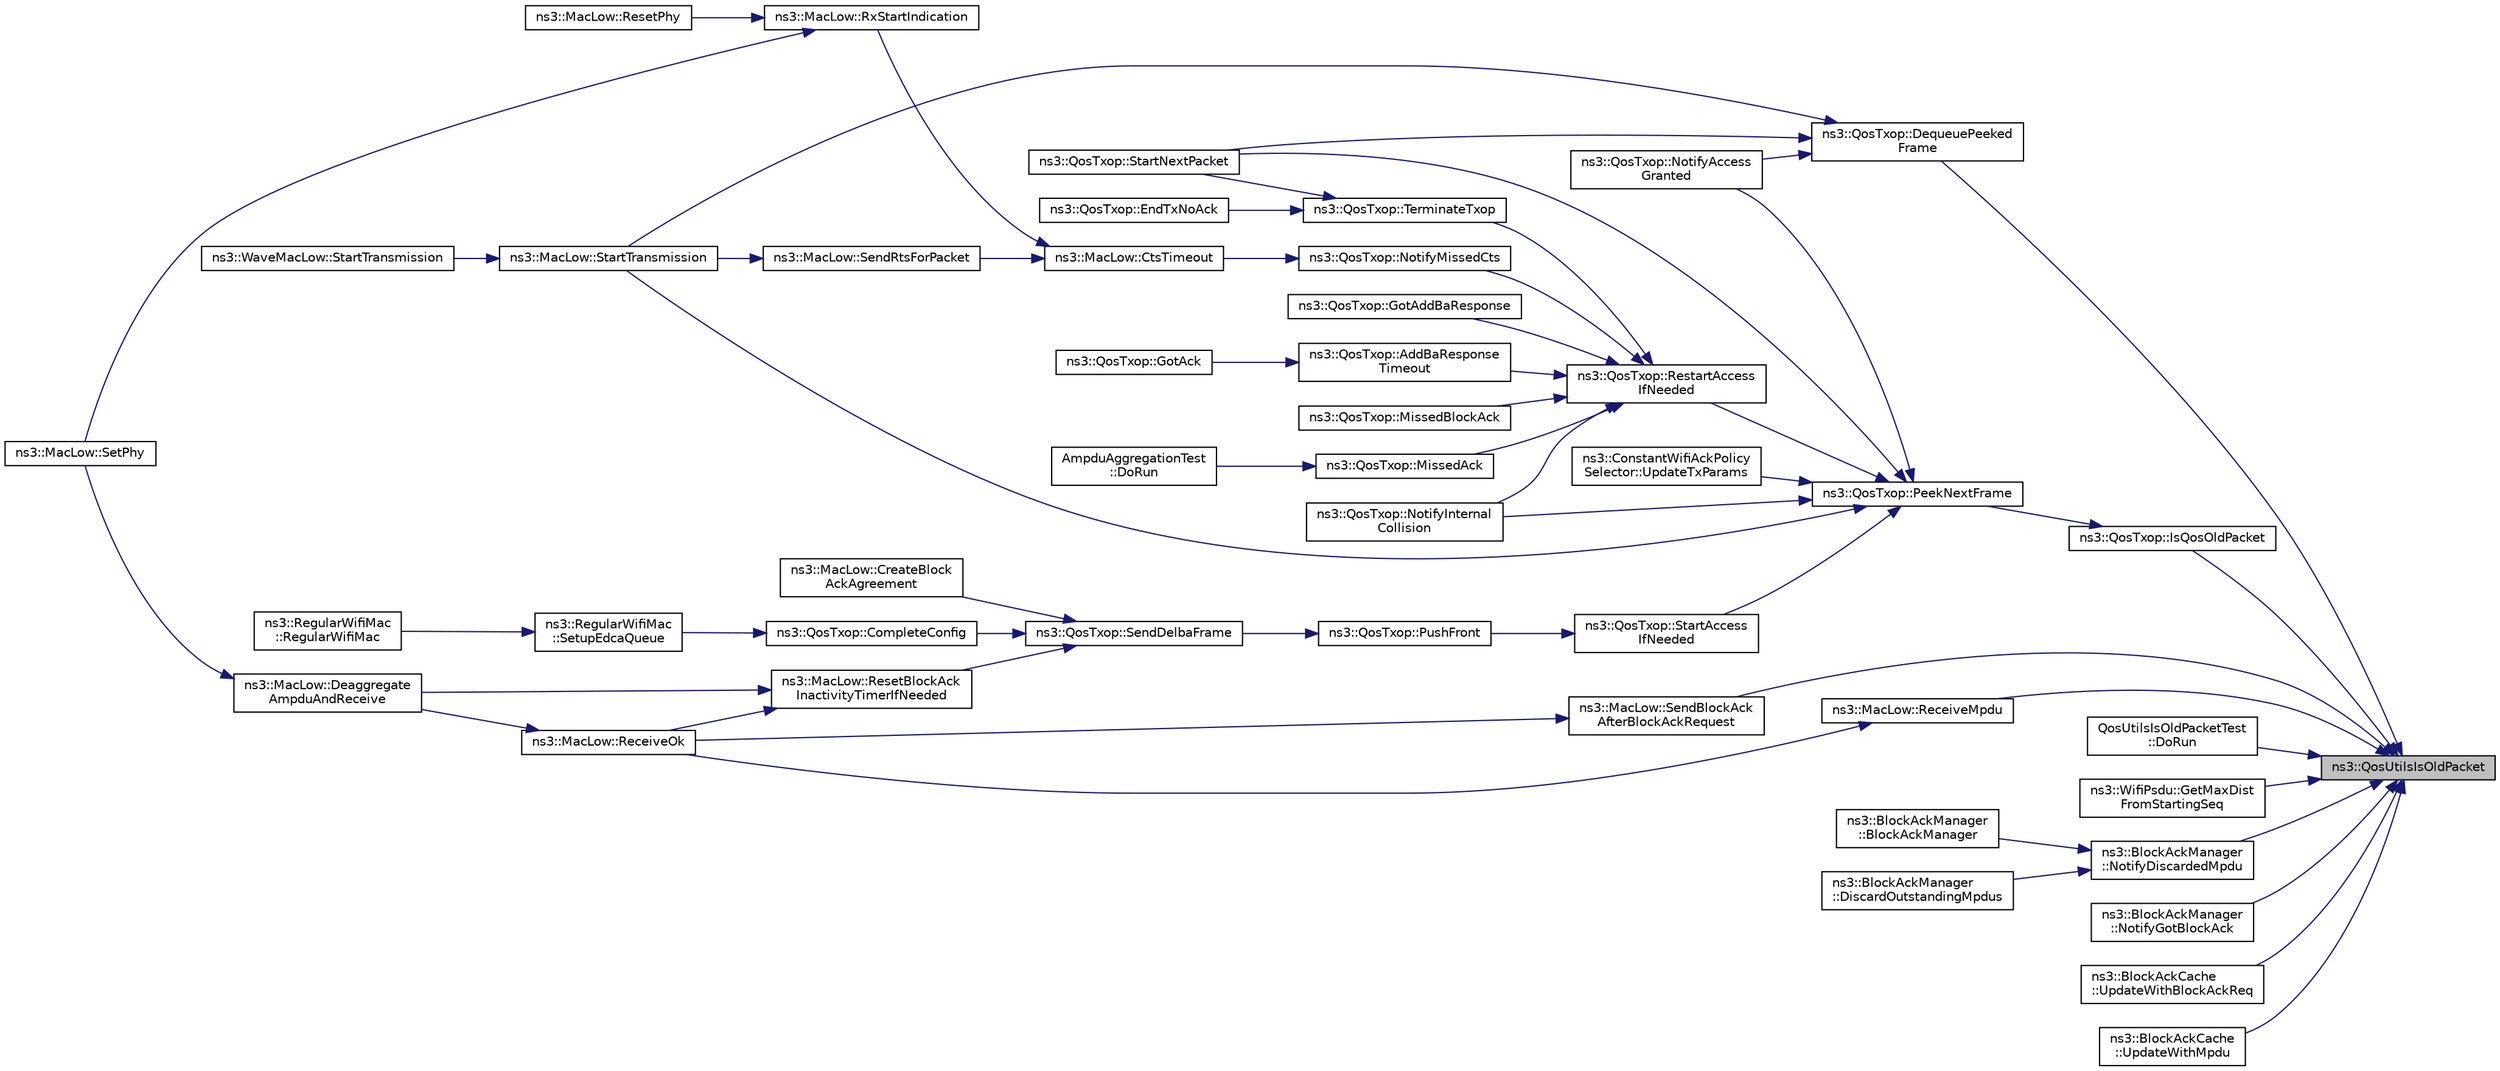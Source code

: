 digraph "ns3::QosUtilsIsOldPacket"
{
 // LATEX_PDF_SIZE
  edge [fontname="Helvetica",fontsize="10",labelfontname="Helvetica",labelfontsize="10"];
  node [fontname="Helvetica",fontsize="10",shape=record];
  rankdir="RL";
  Node1 [label="ns3::QosUtilsIsOldPacket",height=0.2,width=0.4,color="black", fillcolor="grey75", style="filled", fontcolor="black",tooltip="This function checks if packet with sequence number seqNumber is an \"old\" packet."];
  Node1 -> Node2 [dir="back",color="midnightblue",fontsize="10",style="solid",fontname="Helvetica"];
  Node2 [label="ns3::QosTxop::DequeuePeeked\lFrame",height=0.2,width=0.4,color="black", fillcolor="white", style="filled",URL="$classns3_1_1_qos_txop.html#aca4454e7f7b309895c944e4e82069eda",tooltip="Dequeue the frame that has been previously peeked by calling PeekNextFrame."];
  Node2 -> Node3 [dir="back",color="midnightblue",fontsize="10",style="solid",fontname="Helvetica"];
  Node3 [label="ns3::QosTxop::NotifyAccess\lGranted",height=0.2,width=0.4,color="black", fillcolor="white", style="filled",URL="$classns3_1_1_qos_txop.html#a0d5a35b715d1c8415d5d95a5f0b2814c",tooltip="Notify the Txop that access has been granted."];
  Node2 -> Node4 [dir="back",color="midnightblue",fontsize="10",style="solid",fontname="Helvetica"];
  Node4 [label="ns3::QosTxop::StartNextPacket",height=0.2,width=0.4,color="black", fillcolor="white", style="filled",URL="$classns3_1_1_qos_txop.html#ab1e6895b44d7a58e5a563db3ba39fa58",tooltip="Start transmission for the next packet if allowed by the TxopLimit."];
  Node2 -> Node5 [dir="back",color="midnightblue",fontsize="10",style="solid",fontname="Helvetica"];
  Node5 [label="ns3::MacLow::StartTransmission",height=0.2,width=0.4,color="black", fillcolor="white", style="filled",URL="$classns3_1_1_mac_low.html#aa477261c5209c13c66af9e2ae78b07e5",tooltip=" "];
  Node5 -> Node6 [dir="back",color="midnightblue",fontsize="10",style="solid",fontname="Helvetica"];
  Node6 [label="ns3::WaveMacLow::StartTransmission",height=0.2,width=0.4,color="black", fillcolor="white", style="filled",URL="$classns3_1_1_wave_mac_low.html#abf4a90e9984a73b24197706fb79118b1",tooltip=" "];
  Node1 -> Node7 [dir="back",color="midnightblue",fontsize="10",style="solid",fontname="Helvetica"];
  Node7 [label="QosUtilsIsOldPacketTest\l::DoRun",height=0.2,width=0.4,color="black", fillcolor="white", style="filled",URL="$class_qos_utils_is_old_packet_test.html#a2ec05f8492069248e887b19818581d1f",tooltip="Implementation to actually run this TestCase."];
  Node1 -> Node8 [dir="back",color="midnightblue",fontsize="10",style="solid",fontname="Helvetica"];
  Node8 [label="ns3::WifiPsdu::GetMaxDist\lFromStartingSeq",height=0.2,width=0.4,color="black", fillcolor="white", style="filled",URL="$classns3_1_1_wifi_psdu.html#ae06c403ce3ce6c51c3e8c495af813910",tooltip="Get the maximum distance between the sequence number of any QoS Data frame included in this PSDU that..."];
  Node1 -> Node9 [dir="back",color="midnightblue",fontsize="10",style="solid",fontname="Helvetica"];
  Node9 [label="ns3::QosTxop::IsQosOldPacket",height=0.2,width=0.4,color="black", fillcolor="white", style="filled",URL="$classns3_1_1_qos_txop.html#a6362a6341190652ed130498dcfa6b20c",tooltip="Check if the given MPDU is to be considered old according to the current starting sequence number of ..."];
  Node9 -> Node10 [dir="back",color="midnightblue",fontsize="10",style="solid",fontname="Helvetica"];
  Node10 [label="ns3::QosTxop::PeekNextFrame",height=0.2,width=0.4,color="black", fillcolor="white", style="filled",URL="$classns3_1_1_qos_txop.html#ab3593f49a4393ec17d161f67343d7377",tooltip="Peek the next frame to transmit to the given receiver and of the given TID from the block ack manager..."];
  Node10 -> Node3 [dir="back",color="midnightblue",fontsize="10",style="solid",fontname="Helvetica"];
  Node10 -> Node11 [dir="back",color="midnightblue",fontsize="10",style="solid",fontname="Helvetica"];
  Node11 [label="ns3::QosTxop::NotifyInternal\lCollision",height=0.2,width=0.4,color="black", fillcolor="white", style="filled",URL="$classns3_1_1_qos_txop.html#a89bd16f2271d51bb1ddafb339b07f54a",tooltip="Notify the Txop that internal collision has occurred."];
  Node10 -> Node12 [dir="back",color="midnightblue",fontsize="10",style="solid",fontname="Helvetica"];
  Node12 [label="ns3::QosTxop::RestartAccess\lIfNeeded",height=0.2,width=0.4,color="black", fillcolor="white", style="filled",URL="$classns3_1_1_qos_txop.html#a3d5d94d486873862978c1fde6e295422",tooltip="Restart access request if needed."];
  Node12 -> Node13 [dir="back",color="midnightblue",fontsize="10",style="solid",fontname="Helvetica"];
  Node13 [label="ns3::QosTxop::AddBaResponse\lTimeout",height=0.2,width=0.4,color="black", fillcolor="white", style="filled",URL="$classns3_1_1_qos_txop.html#a30f5c2af1b50e6ee48771de46cd8033f",tooltip="Callback when ADDBA response is not received after timeout."];
  Node13 -> Node14 [dir="back",color="midnightblue",fontsize="10",style="solid",fontname="Helvetica"];
  Node14 [label="ns3::QosTxop::GotAck",height=0.2,width=0.4,color="black", fillcolor="white", style="filled",URL="$classns3_1_1_qos_txop.html#ac8fc9fff319b72efa72d3c984c8ed37f",tooltip="Event handler when an Ack is received."];
  Node12 -> Node15 [dir="back",color="midnightblue",fontsize="10",style="solid",fontname="Helvetica"];
  Node15 [label="ns3::QosTxop::GotAddBaResponse",height=0.2,width=0.4,color="black", fillcolor="white", style="filled",URL="$classns3_1_1_qos_txop.html#ac9eb0a34c5182eecd976e4b0b6b69c2f",tooltip="Event handler when an ADDBA response is received."];
  Node12 -> Node16 [dir="back",color="midnightblue",fontsize="10",style="solid",fontname="Helvetica"];
  Node16 [label="ns3::QosTxop::MissedAck",height=0.2,width=0.4,color="black", fillcolor="white", style="filled",URL="$classns3_1_1_qos_txop.html#aefd7967703c6f16501599e943f94298b",tooltip="Event handler when an Ack is missed."];
  Node16 -> Node17 [dir="back",color="midnightblue",fontsize="10",style="solid",fontname="Helvetica"];
  Node17 [label="AmpduAggregationTest\l::DoRun",height=0.2,width=0.4,color="black", fillcolor="white", style="filled",URL="$class_ampdu_aggregation_test.html#a7414dc8d4dd982ab4c1eaadb5b2c693d",tooltip="Implementation to actually run this TestCase."];
  Node12 -> Node18 [dir="back",color="midnightblue",fontsize="10",style="solid",fontname="Helvetica"];
  Node18 [label="ns3::QosTxop::MissedBlockAck",height=0.2,width=0.4,color="black", fillcolor="white", style="filled",URL="$classns3_1_1_qos_txop.html#a53f04ba906e1b7c99f35eafbb11d4479",tooltip="Event handler when a BlockAck timeout has occurred."];
  Node12 -> Node11 [dir="back",color="midnightblue",fontsize="10",style="solid",fontname="Helvetica"];
  Node12 -> Node19 [dir="back",color="midnightblue",fontsize="10",style="solid",fontname="Helvetica"];
  Node19 [label="ns3::QosTxop::NotifyMissedCts",height=0.2,width=0.4,color="black", fillcolor="white", style="filled",URL="$classns3_1_1_qos_txop.html#a0b82aec30711d3b4fb94d164388ecf9c",tooltip="Event handler when a CTS timeout has occurred."];
  Node19 -> Node20 [dir="back",color="midnightblue",fontsize="10",style="solid",fontname="Helvetica"];
  Node20 [label="ns3::MacLow::CtsTimeout",height=0.2,width=0.4,color="black", fillcolor="white", style="filled",URL="$classns3_1_1_mac_low.html#a35adb9b4c7f1035da2cb080289ba9cf7",tooltip="Event handler when CTS timeout occurs."];
  Node20 -> Node21 [dir="back",color="midnightblue",fontsize="10",style="solid",fontname="Helvetica"];
  Node21 [label="ns3::MacLow::RxStartIndication",height=0.2,width=0.4,color="black", fillcolor="white", style="filled",URL="$classns3_1_1_mac_low.html#af096a2fe9597c4ca80ae1af4870a45a8",tooltip=" "];
  Node21 -> Node22 [dir="back",color="midnightblue",fontsize="10",style="solid",fontname="Helvetica"];
  Node22 [label="ns3::MacLow::ResetPhy",height=0.2,width=0.4,color="black", fillcolor="white", style="filled",URL="$classns3_1_1_mac_low.html#a4158eb64f54ae53935769cdf0b12aafb",tooltip="Remove WifiPhy associated with this MacLow."];
  Node21 -> Node23 [dir="back",color="midnightblue",fontsize="10",style="solid",fontname="Helvetica"];
  Node23 [label="ns3::MacLow::SetPhy",height=0.2,width=0.4,color="black", fillcolor="white", style="filled",URL="$classns3_1_1_mac_low.html#abbd1aac31c7ed79f717b9c92cb664608",tooltip="Set up WifiPhy associated with this MacLow."];
  Node20 -> Node24 [dir="back",color="midnightblue",fontsize="10",style="solid",fontname="Helvetica"];
  Node24 [label="ns3::MacLow::SendRtsForPacket",height=0.2,width=0.4,color="black", fillcolor="white", style="filled",URL="$classns3_1_1_mac_low.html#ac472702b866a51ea2dfb7637381897aa",tooltip="Send RTS to begin RTS-CTS-Data-Ack transaction."];
  Node24 -> Node5 [dir="back",color="midnightblue",fontsize="10",style="solid",fontname="Helvetica"];
  Node12 -> Node25 [dir="back",color="midnightblue",fontsize="10",style="solid",fontname="Helvetica"];
  Node25 [label="ns3::QosTxop::TerminateTxop",height=0.2,width=0.4,color="black", fillcolor="white", style="filled",URL="$classns3_1_1_qos_txop.html#a376a2de891a03e243c56c6af5544c6ae",tooltip="Update backoff and restart access if needed."];
  Node25 -> Node26 [dir="back",color="midnightblue",fontsize="10",style="solid",fontname="Helvetica"];
  Node26 [label="ns3::QosTxop::EndTxNoAck",height=0.2,width=0.4,color="black", fillcolor="white", style="filled",URL="$classns3_1_1_qos_txop.html#a05d86df8343fe65adf7a953701062ec1",tooltip="Event handler when a transmission that does not require an Ack has completed."];
  Node25 -> Node4 [dir="back",color="midnightblue",fontsize="10",style="solid",fontname="Helvetica"];
  Node10 -> Node27 [dir="back",color="midnightblue",fontsize="10",style="solid",fontname="Helvetica"];
  Node27 [label="ns3::QosTxop::StartAccess\lIfNeeded",height=0.2,width=0.4,color="black", fillcolor="white", style="filled",URL="$classns3_1_1_qos_txop.html#a31afaa3f2374697d39987905d5127868",tooltip="Request access from Txop if needed."];
  Node27 -> Node28 [dir="back",color="midnightblue",fontsize="10",style="solid",fontname="Helvetica"];
  Node28 [label="ns3::QosTxop::PushFront",height=0.2,width=0.4,color="black", fillcolor="white", style="filled",URL="$classns3_1_1_qos_txop.html#a9fc6dae18ae52d714c301e586afa1220",tooltip=" "];
  Node28 -> Node29 [dir="back",color="midnightblue",fontsize="10",style="solid",fontname="Helvetica"];
  Node29 [label="ns3::QosTxop::SendDelbaFrame",height=0.2,width=0.4,color="black", fillcolor="white", style="filled",URL="$classns3_1_1_qos_txop.html#aa05a8b97a1b5f7bb4589ad12ac2c08c5",tooltip="Sends DELBA frame to cancel a block ack agreement with STA addressed by addr for TID tid."];
  Node29 -> Node30 [dir="back",color="midnightblue",fontsize="10",style="solid",fontname="Helvetica"];
  Node30 [label="ns3::QosTxop::CompleteConfig",height=0.2,width=0.4,color="black", fillcolor="white", style="filled",URL="$classns3_1_1_qos_txop.html#ab523d3895d795b7be5abab62d14ecc51",tooltip="Complete block ack configuration."];
  Node30 -> Node31 [dir="back",color="midnightblue",fontsize="10",style="solid",fontname="Helvetica"];
  Node31 [label="ns3::RegularWifiMac\l::SetupEdcaQueue",height=0.2,width=0.4,color="black", fillcolor="white", style="filled",URL="$classns3_1_1_regular_wifi_mac.html#a4f5fd33ab92758cd2a117f57dd45eff1",tooltip="This method is a private utility invoked to configure the channel access function for the specified A..."];
  Node31 -> Node32 [dir="back",color="midnightblue",fontsize="10",style="solid",fontname="Helvetica"];
  Node32 [label="ns3::RegularWifiMac\l::RegularWifiMac",height=0.2,width=0.4,color="black", fillcolor="white", style="filled",URL="$classns3_1_1_regular_wifi_mac.html#a56bc0e2b8ecde6fc50e6f8921ce64957",tooltip=" "];
  Node29 -> Node33 [dir="back",color="midnightblue",fontsize="10",style="solid",fontname="Helvetica"];
  Node33 [label="ns3::MacLow::CreateBlock\lAckAgreement",height=0.2,width=0.4,color="black", fillcolor="white", style="filled",URL="$classns3_1_1_mac_low.html#ab70f7f727b5f9e1e1357a73e29ba7f82",tooltip=" "];
  Node29 -> Node34 [dir="back",color="midnightblue",fontsize="10",style="solid",fontname="Helvetica"];
  Node34 [label="ns3::MacLow::ResetBlockAck\lInactivityTimerIfNeeded",height=0.2,width=0.4,color="black", fillcolor="white", style="filled",URL="$classns3_1_1_mac_low.html#aafa012c5d2dde80484d6546c802f02f8",tooltip="Every time that a BlockAckRequest or a packet with Ack Policy equals to Block Ack are received,..."];
  Node34 -> Node35 [dir="back",color="midnightblue",fontsize="10",style="solid",fontname="Helvetica"];
  Node35 [label="ns3::MacLow::Deaggregate\lAmpduAndReceive",height=0.2,width=0.4,color="black", fillcolor="white", style="filled",URL="$classns3_1_1_mac_low.html#abac7baed9f0aaeb684e84f44819bce30",tooltip=" "];
  Node35 -> Node23 [dir="back",color="midnightblue",fontsize="10",style="solid",fontname="Helvetica"];
  Node34 -> Node36 [dir="back",color="midnightblue",fontsize="10",style="solid",fontname="Helvetica"];
  Node36 [label="ns3::MacLow::ReceiveOk",height=0.2,width=0.4,color="black", fillcolor="white", style="filled",URL="$classns3_1_1_mac_low.html#a2fffa82ad11ebe0e113232813a816eff",tooltip=" "];
  Node36 -> Node35 [dir="back",color="midnightblue",fontsize="10",style="solid",fontname="Helvetica"];
  Node10 -> Node4 [dir="back",color="midnightblue",fontsize="10",style="solid",fontname="Helvetica"];
  Node10 -> Node5 [dir="back",color="midnightblue",fontsize="10",style="solid",fontname="Helvetica"];
  Node10 -> Node37 [dir="back",color="midnightblue",fontsize="10",style="solid",fontname="Helvetica"];
  Node37 [label="ns3::ConstantWifiAckPolicy\lSelector::UpdateTxParams",height=0.2,width=0.4,color="black", fillcolor="white", style="filled",URL="$classns3_1_1_constant_wifi_ack_policy_selector.html#aa574b54fd2b55f2f0934c0153c18c422",tooltip="Update the transmission parameters related to the acknowledgment policy for the given PSDU."];
  Node1 -> Node38 [dir="back",color="midnightblue",fontsize="10",style="solid",fontname="Helvetica"];
  Node38 [label="ns3::BlockAckManager\l::NotifyDiscardedMpdu",height=0.2,width=0.4,color="black", fillcolor="white", style="filled",URL="$classns3_1_1_block_ack_manager.html#a52420004449425a8ded4ecaf71f152e8",tooltip=" "];
  Node38 -> Node39 [dir="back",color="midnightblue",fontsize="10",style="solid",fontname="Helvetica"];
  Node39 [label="ns3::BlockAckManager\l::BlockAckManager",height=0.2,width=0.4,color="black", fillcolor="white", style="filled",URL="$classns3_1_1_block_ack_manager.html#a7a966d4ae9c3f2172545b76b7ccb8206",tooltip=" "];
  Node38 -> Node40 [dir="back",color="midnightblue",fontsize="10",style="solid",fontname="Helvetica"];
  Node40 [label="ns3::BlockAckManager\l::DiscardOutstandingMpdus",height=0.2,width=0.4,color="black", fillcolor="white", style="filled",URL="$classns3_1_1_block_ack_manager.html#a9cfdd60aad3cf88c4a2ba01bd3879e48",tooltip=" "];
  Node1 -> Node41 [dir="back",color="midnightblue",fontsize="10",style="solid",fontname="Helvetica"];
  Node41 [label="ns3::BlockAckManager\l::NotifyGotBlockAck",height=0.2,width=0.4,color="black", fillcolor="white", style="filled",URL="$classns3_1_1_block_ack_manager.html#a9b8a46d72c771c2c1d79588f98259012",tooltip=" "];
  Node1 -> Node42 [dir="back",color="midnightblue",fontsize="10",style="solid",fontname="Helvetica"];
  Node42 [label="ns3::MacLow::ReceiveMpdu",height=0.2,width=0.4,color="black", fillcolor="white", style="filled",URL="$classns3_1_1_mac_low.html#af3d3e6e892e33bfb97bf65199c3aafd6",tooltip=" "];
  Node42 -> Node36 [dir="back",color="midnightblue",fontsize="10",style="solid",fontname="Helvetica"];
  Node1 -> Node43 [dir="back",color="midnightblue",fontsize="10",style="solid",fontname="Helvetica"];
  Node43 [label="ns3::MacLow::SendBlockAck\lAfterBlockAckRequest",height=0.2,width=0.4,color="black", fillcolor="white", style="filled",URL="$classns3_1_1_mac_low.html#a84b96c0cc6f32fca28576ec4df6a0853",tooltip="Invoked after that a BlockAckRequest has been received."];
  Node43 -> Node36 [dir="back",color="midnightblue",fontsize="10",style="solid",fontname="Helvetica"];
  Node1 -> Node44 [dir="back",color="midnightblue",fontsize="10",style="solid",fontname="Helvetica"];
  Node44 [label="ns3::BlockAckCache\l::UpdateWithBlockAckReq",height=0.2,width=0.4,color="black", fillcolor="white", style="filled",URL="$classns3_1_1_block_ack_cache.html#a269acd2840aa5d8eda4ae61ad6e9f441",tooltip="Update with block ack request function."];
  Node1 -> Node45 [dir="back",color="midnightblue",fontsize="10",style="solid",fontname="Helvetica"];
  Node45 [label="ns3::BlockAckCache\l::UpdateWithMpdu",height=0.2,width=0.4,color="black", fillcolor="white", style="filled",URL="$classns3_1_1_block_ack_cache.html#ad53e955bbd3e58e1833a90894e67e6eb",tooltip="Update with MPDU function."];
}
